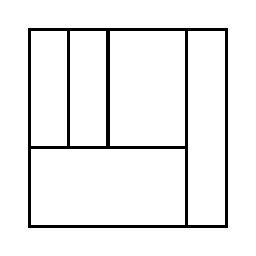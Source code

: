 \begin{tikzpicture}[very thick, scale=.5]
    \draw (0,2) rectangle (1,5);
    \draw (1,2) rectangle (2,5);
    \draw (2,2) rectangle (4,5);
    \draw (0,0) rectangle (4,2);
    \draw (4,0) rectangle (5,5);
\end{tikzpicture}
